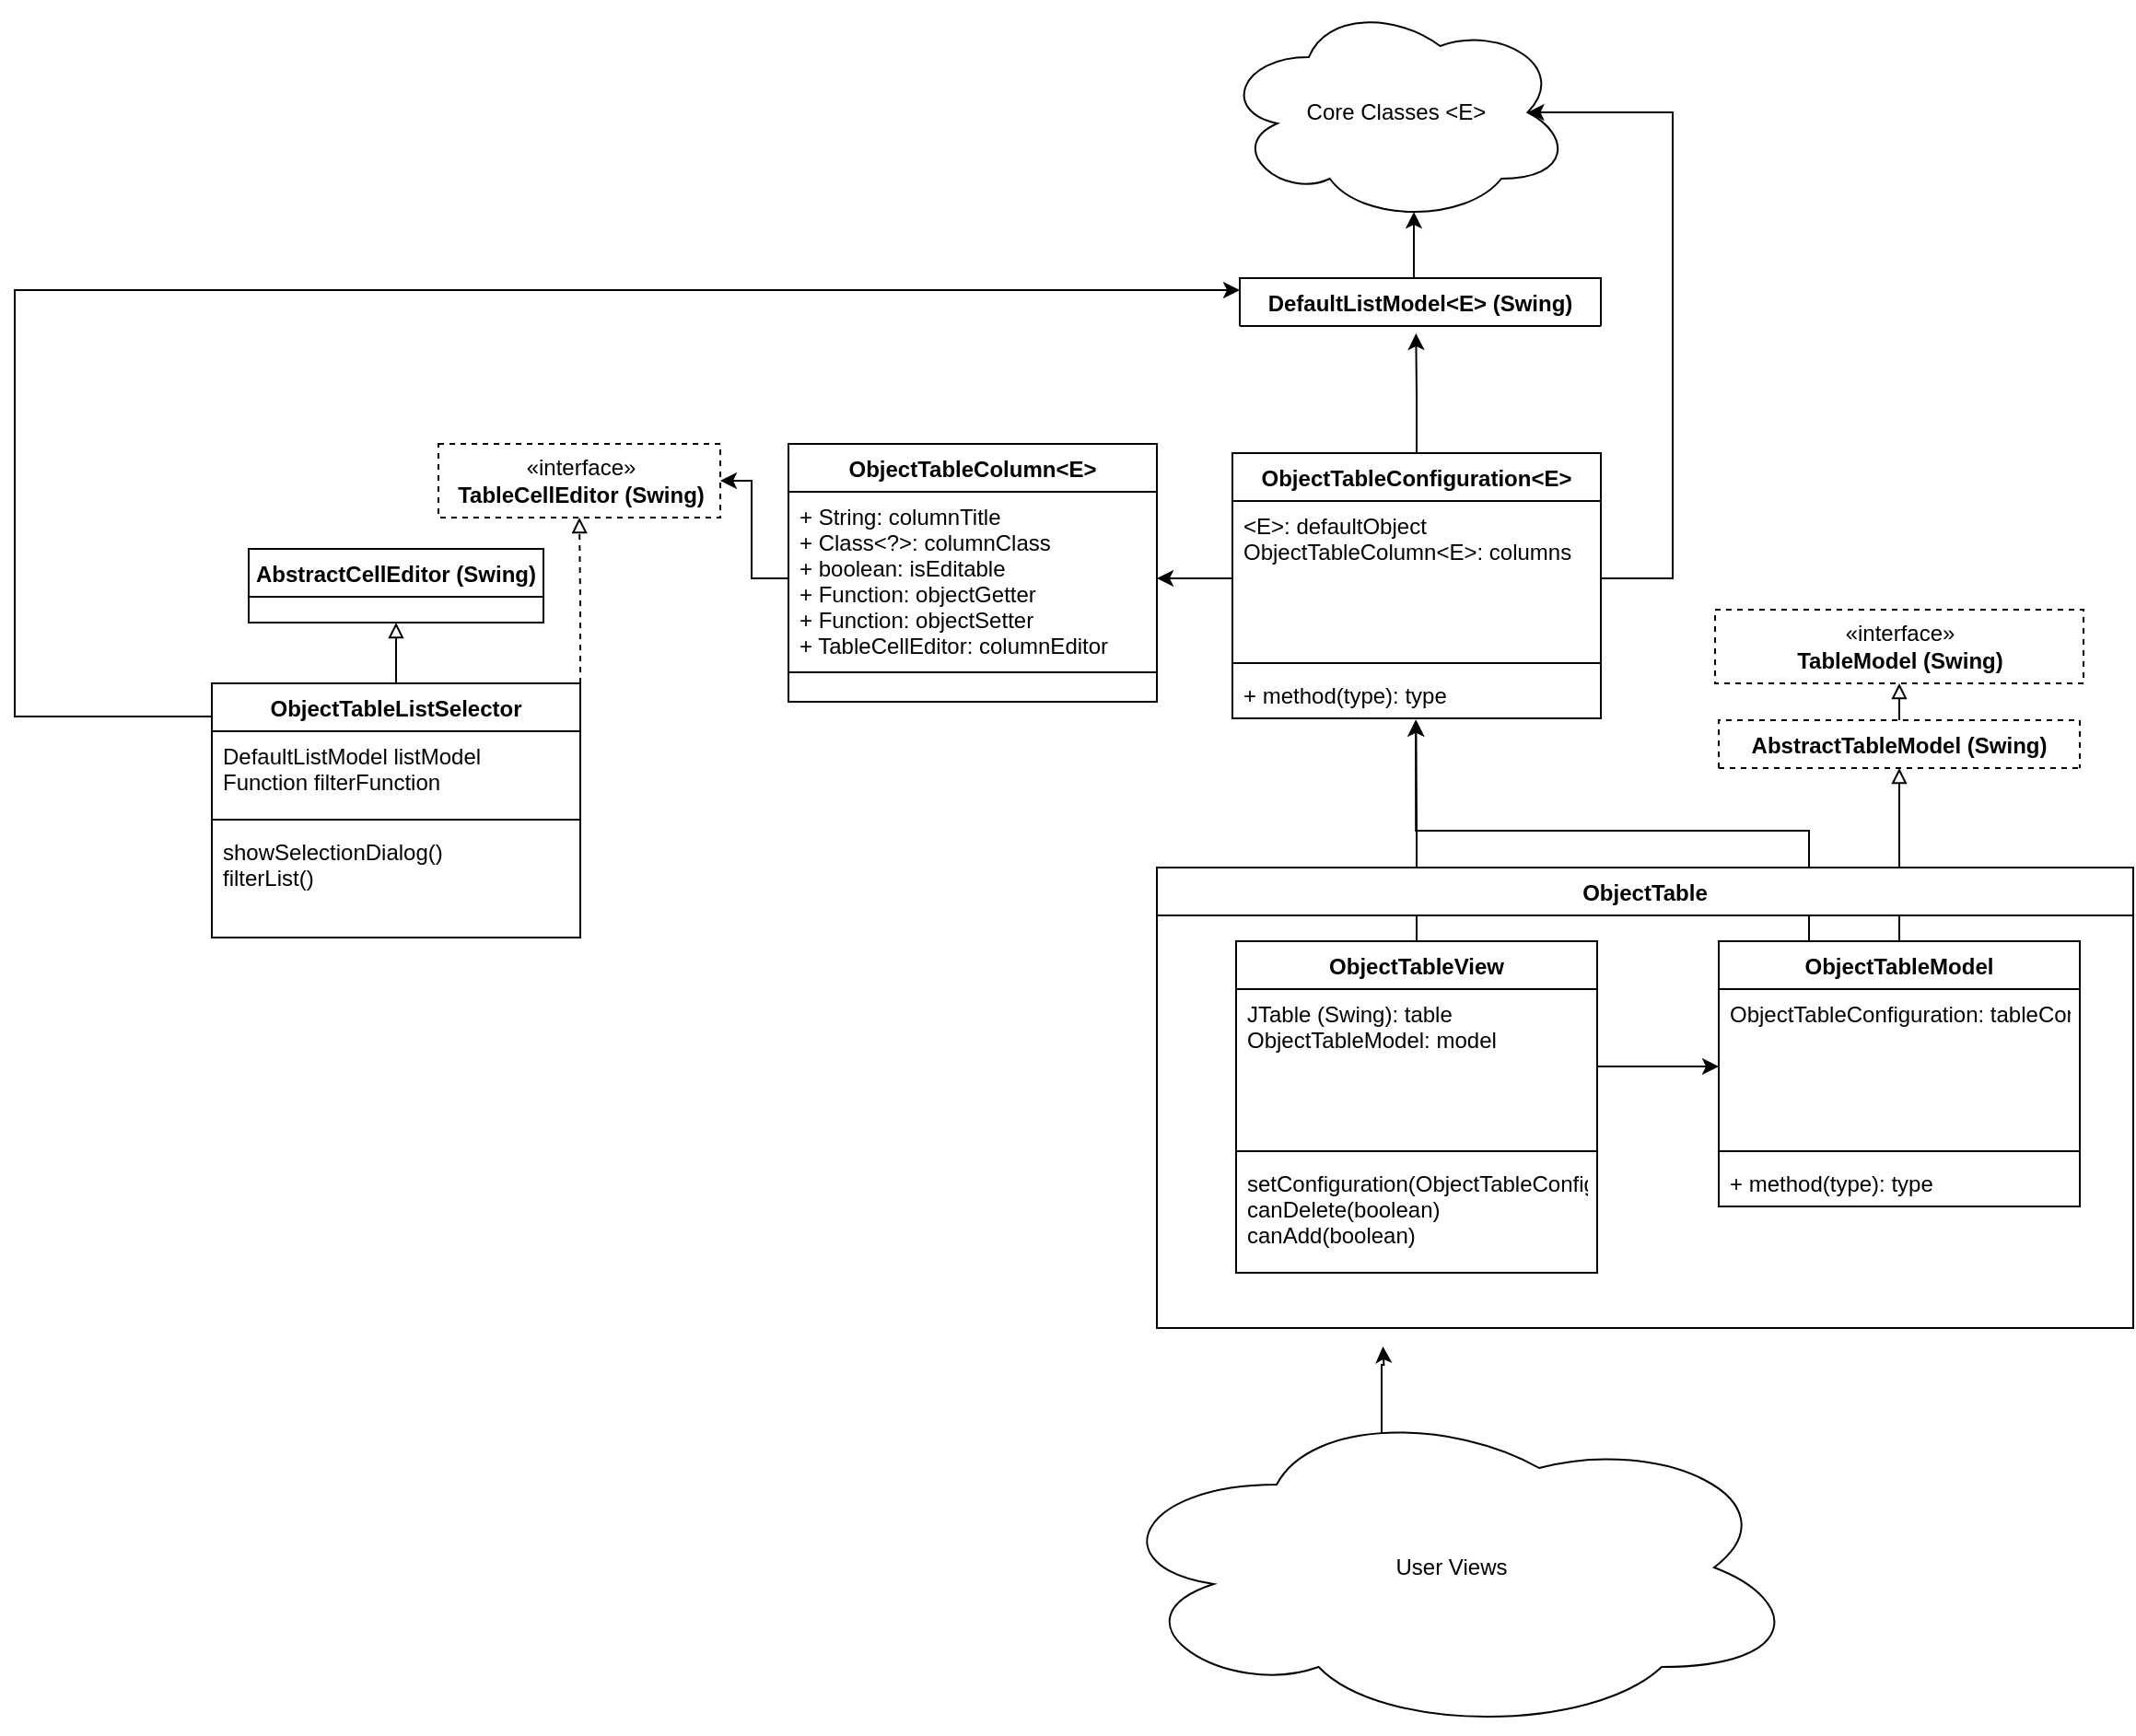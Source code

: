 <mxfile version="12.7.3" type="github">
  <diagram id="yR2Gor9ruamAWIbCoqqN" name="Page-1">
    <mxGraphModel dx="2893" dy="791" grid="1" gridSize="10" guides="1" tooltips="1" connect="1" arrows="1" fold="1" page="1" pageScale="1" pageWidth="827" pageHeight="1169" math="0" shadow="0">
      <root>
        <mxCell id="0" />
        <mxCell id="1" parent="0" />
        <mxCell id="JNVVw3jcgGkLt60qgmyi-7" value="Core Classes &amp;lt;E&amp;gt;" style="ellipse;shape=cloud;whiteSpace=wrap;html=1;" vertex="1" parent="1">
          <mxGeometry x="-255" y="40" width="190" height="120" as="geometry" />
        </mxCell>
        <mxCell id="JNVVw3jcgGkLt60qgmyi-88" style="edgeStyle=orthogonalEdgeStyle;rounded=0;orthogonalLoop=1;jettySize=auto;html=1;exitX=0.5;exitY=0;exitDx=0;exitDy=0;entryX=0.55;entryY=0.95;entryDx=0;entryDy=0;entryPerimeter=0;startArrow=none;startFill=0;endArrow=classic;endFill=1;" edge="1" parent="1" source="JNVVw3jcgGkLt60qgmyi-12" target="JNVVw3jcgGkLt60qgmyi-7">
          <mxGeometry relative="1" as="geometry" />
        </mxCell>
        <mxCell id="JNVVw3jcgGkLt60qgmyi-12" value="DefaultListModel&lt;E&gt; (Swing)" style="swimlane;fontStyle=1;align=center;verticalAlign=top;childLayout=stackLayout;horizontal=1;startSize=26;horizontalStack=0;resizeParent=1;resizeParentMax=0;resizeLast=0;collapsible=1;marginBottom=0;" vertex="1" collapsed="1" parent="1">
          <mxGeometry x="-245" y="190" width="196" height="26" as="geometry">
            <mxRectangle x="310" y="170" width="160" height="86" as="alternateBounds" />
          </mxGeometry>
        </mxCell>
        <mxCell id="JNVVw3jcgGkLt60qgmyi-13" value="." style="text;strokeColor=none;fillColor=none;align=left;verticalAlign=top;spacingLeft=4;spacingRight=4;overflow=hidden;rotatable=0;points=[[0,0.5],[1,0.5]];portConstraint=eastwest;" vertex="1" parent="JNVVw3jcgGkLt60qgmyi-12">
          <mxGeometry y="26" width="196" height="26" as="geometry" />
        </mxCell>
        <mxCell id="JNVVw3jcgGkLt60qgmyi-14" value="" style="line;strokeWidth=1;fillColor=none;align=left;verticalAlign=middle;spacingTop=-1;spacingLeft=3;spacingRight=3;rotatable=0;labelPosition=right;points=[];portConstraint=eastwest;" vertex="1" parent="JNVVw3jcgGkLt60qgmyi-12">
          <mxGeometry y="52" width="196" height="8" as="geometry" />
        </mxCell>
        <mxCell id="JNVVw3jcgGkLt60qgmyi-15" value="." style="text;strokeColor=none;fillColor=none;align=left;verticalAlign=top;spacingLeft=4;spacingRight=4;overflow=hidden;rotatable=0;points=[[0,0.5],[1,0.5]];portConstraint=eastwest;" vertex="1" parent="JNVVw3jcgGkLt60qgmyi-12">
          <mxGeometry y="60" width="196" height="26" as="geometry" />
        </mxCell>
        <mxCell id="JNVVw3jcgGkLt60qgmyi-25" value="ObjectTableColumn&lt;E&gt;" style="swimlane;fontStyle=1;align=center;verticalAlign=top;childLayout=stackLayout;horizontal=1;startSize=26;horizontalStack=0;resizeParent=1;resizeParentMax=0;resizeLast=0;collapsible=1;marginBottom=0;" vertex="1" parent="1">
          <mxGeometry x="-490" y="280" width="200" height="140" as="geometry" />
        </mxCell>
        <mxCell id="JNVVw3jcgGkLt60qgmyi-26" value="+ String: columnTitle&#xa;+ Class&lt;?&gt;: columnClass&#xa;+ boolean: isEditable&#xa;+ Function: objectGetter&#xa;+ Function: objectSetter&#xa;+ TableCellEditor: columnEditor&#xa;" style="text;strokeColor=none;fillColor=none;align=left;verticalAlign=top;spacingLeft=4;spacingRight=4;overflow=hidden;rotatable=0;points=[[0,0.5],[1,0.5]];portConstraint=eastwest;" vertex="1" parent="JNVVw3jcgGkLt60qgmyi-25">
          <mxGeometry y="26" width="200" height="94" as="geometry" />
        </mxCell>
        <mxCell id="JNVVw3jcgGkLt60qgmyi-27" value="" style="line;strokeWidth=1;fillColor=none;align=left;verticalAlign=middle;spacingTop=-1;spacingLeft=3;spacingRight=3;rotatable=0;labelPosition=right;points=[];portConstraint=eastwest;" vertex="1" parent="JNVVw3jcgGkLt60qgmyi-25">
          <mxGeometry y="120" width="200" height="8" as="geometry" />
        </mxCell>
        <mxCell id="JNVVw3jcgGkLt60qgmyi-28" value="." style="text;strokeColor=none;fillColor=none;align=left;verticalAlign=top;spacingLeft=4;spacingRight=4;overflow=hidden;rotatable=0;points=[[0,0.5],[1,0.5]];portConstraint=eastwest;" vertex="1" parent="JNVVw3jcgGkLt60qgmyi-25">
          <mxGeometry y="128" width="200" height="12" as="geometry" />
        </mxCell>
        <mxCell id="JNVVw3jcgGkLt60qgmyi-86" style="edgeStyle=orthogonalEdgeStyle;rounded=0;orthogonalLoop=1;jettySize=auto;html=1;exitX=0.5;exitY=0;exitDx=0;exitDy=0;startArrow=none;startFill=0;endArrow=classic;endFill=1;" edge="1" parent="1" source="JNVVw3jcgGkLt60qgmyi-29">
          <mxGeometry relative="1" as="geometry">
            <mxPoint x="-149.353" y="220" as="targetPoint" />
          </mxGeometry>
        </mxCell>
        <mxCell id="JNVVw3jcgGkLt60qgmyi-29" value="ObjectTableConfiguration&lt;E&gt;" style="swimlane;fontStyle=1;align=center;verticalAlign=top;childLayout=stackLayout;horizontal=1;startSize=26;horizontalStack=0;resizeParent=1;resizeParentMax=0;resizeLast=0;collapsible=1;marginBottom=0;" vertex="1" parent="1">
          <mxGeometry x="-249" y="285" width="200" height="144" as="geometry" />
        </mxCell>
        <mxCell id="JNVVw3jcgGkLt60qgmyi-30" value="&lt;E&gt;: defaultObject&#xa;ObjectTableColumn&lt;E&gt;: columns&#xa;" style="text;strokeColor=none;fillColor=none;align=left;verticalAlign=top;spacingLeft=4;spacingRight=4;overflow=hidden;rotatable=0;points=[[0,0.5],[1,0.5]];portConstraint=eastwest;" vertex="1" parent="JNVVw3jcgGkLt60qgmyi-29">
          <mxGeometry y="26" width="200" height="84" as="geometry" />
        </mxCell>
        <mxCell id="JNVVw3jcgGkLt60qgmyi-31" value="" style="line;strokeWidth=1;fillColor=none;align=left;verticalAlign=middle;spacingTop=-1;spacingLeft=3;spacingRight=3;rotatable=0;labelPosition=right;points=[];portConstraint=eastwest;" vertex="1" parent="JNVVw3jcgGkLt60qgmyi-29">
          <mxGeometry y="110" width="200" height="8" as="geometry" />
        </mxCell>
        <mxCell id="JNVVw3jcgGkLt60qgmyi-32" value="+ method(type): type" style="text;strokeColor=none;fillColor=none;align=left;verticalAlign=top;spacingLeft=4;spacingRight=4;overflow=hidden;rotatable=0;points=[[0,0.5],[1,0.5]];portConstraint=eastwest;" vertex="1" parent="JNVVw3jcgGkLt60qgmyi-29">
          <mxGeometry y="118" width="200" height="26" as="geometry" />
        </mxCell>
        <mxCell id="JNVVw3jcgGkLt60qgmyi-33" value="«interface»&lt;br&gt;&lt;b&gt;TableModel (Swing)&lt;/b&gt;" style="html=1;dashed=1;" vertex="1" parent="1">
          <mxGeometry x="13" y="370" width="200" height="40" as="geometry" />
        </mxCell>
        <mxCell id="JNVVw3jcgGkLt60qgmyi-42" style="edgeStyle=orthogonalEdgeStyle;rounded=0;orthogonalLoop=1;jettySize=auto;html=1;exitX=0.5;exitY=0;exitDx=0;exitDy=0;entryX=0.5;entryY=1;entryDx=0;entryDy=0;endArrow=block;endFill=0;" edge="1" parent="1" source="JNVVw3jcgGkLt60qgmyi-38" target="JNVVw3jcgGkLt60qgmyi-33">
          <mxGeometry relative="1" as="geometry" />
        </mxCell>
        <mxCell id="JNVVw3jcgGkLt60qgmyi-38" value="AbstractTableModel (Swing)" style="swimlane;fontStyle=1;align=center;verticalAlign=top;childLayout=stackLayout;horizontal=1;startSize=26;horizontalStack=0;resizeParent=1;resizeParentMax=0;resizeLast=0;collapsible=1;marginBottom=0;dashed=1;" vertex="1" collapsed="1" parent="1">
          <mxGeometry x="15" y="430" width="196" height="26" as="geometry">
            <mxRectangle x="310" y="170" width="160" height="86" as="alternateBounds" />
          </mxGeometry>
        </mxCell>
        <mxCell id="JNVVw3jcgGkLt60qgmyi-39" value="." style="text;strokeColor=none;fillColor=none;align=left;verticalAlign=top;spacingLeft=4;spacingRight=4;overflow=hidden;rotatable=0;points=[[0,0.5],[1,0.5]];portConstraint=eastwest;" vertex="1" parent="JNVVw3jcgGkLt60qgmyi-38">
          <mxGeometry y="26" width="196" height="26" as="geometry" />
        </mxCell>
        <mxCell id="JNVVw3jcgGkLt60qgmyi-40" value="" style="line;strokeWidth=1;fillColor=none;align=left;verticalAlign=middle;spacingTop=-1;spacingLeft=3;spacingRight=3;rotatable=0;labelPosition=right;points=[];portConstraint=eastwest;" vertex="1" parent="JNVVw3jcgGkLt60qgmyi-38">
          <mxGeometry y="52" width="196" height="8" as="geometry" />
        </mxCell>
        <mxCell id="JNVVw3jcgGkLt60qgmyi-41" value="." style="text;strokeColor=none;fillColor=none;align=left;verticalAlign=top;spacingLeft=4;spacingRight=4;overflow=hidden;rotatable=0;points=[[0,0.5],[1,0.5]];portConstraint=eastwest;" vertex="1" parent="JNVVw3jcgGkLt60qgmyi-38">
          <mxGeometry y="60" width="196" height="26" as="geometry" />
        </mxCell>
        <mxCell id="JNVVw3jcgGkLt60qgmyi-47" style="edgeStyle=orthogonalEdgeStyle;rounded=0;orthogonalLoop=1;jettySize=auto;html=1;exitX=0.5;exitY=0;exitDx=0;exitDy=0;entryX=0.5;entryY=1;entryDx=0;entryDy=0;endArrow=block;endFill=0;" edge="1" parent="1" source="JNVVw3jcgGkLt60qgmyi-43" target="JNVVw3jcgGkLt60qgmyi-38">
          <mxGeometry relative="1" as="geometry" />
        </mxCell>
        <mxCell id="JNVVw3jcgGkLt60qgmyi-90" style="edgeStyle=orthogonalEdgeStyle;rounded=0;orthogonalLoop=1;jettySize=auto;html=1;exitX=0.25;exitY=0;exitDx=0;exitDy=0;entryX=0.498;entryY=1.029;entryDx=0;entryDy=0;entryPerimeter=0;startArrow=none;startFill=0;endArrow=classic;endFill=1;" edge="1" parent="1" source="JNVVw3jcgGkLt60qgmyi-43" target="JNVVw3jcgGkLt60qgmyi-32">
          <mxGeometry relative="1" as="geometry">
            <Array as="points">
              <mxPoint x="64" y="490" />
              <mxPoint x="-149" y="490" />
            </Array>
          </mxGeometry>
        </mxCell>
        <mxCell id="JNVVw3jcgGkLt60qgmyi-43" value="ObjectTableModel" style="swimlane;fontStyle=1;align=center;verticalAlign=top;childLayout=stackLayout;horizontal=1;startSize=26;horizontalStack=0;resizeParent=1;resizeParentMax=0;resizeLast=0;collapsible=1;marginBottom=0;" vertex="1" parent="1">
          <mxGeometry x="15" y="550" width="196" height="144" as="geometry" />
        </mxCell>
        <mxCell id="JNVVw3jcgGkLt60qgmyi-44" value="ObjectTableConfiguration: tableConfig" style="text;strokeColor=none;fillColor=none;align=left;verticalAlign=top;spacingLeft=4;spacingRight=4;overflow=hidden;rotatable=0;points=[[0,0.5],[1,0.5]];portConstraint=eastwest;" vertex="1" parent="JNVVw3jcgGkLt60qgmyi-43">
          <mxGeometry y="26" width="196" height="84" as="geometry" />
        </mxCell>
        <mxCell id="JNVVw3jcgGkLt60qgmyi-45" value="" style="line;strokeWidth=1;fillColor=none;align=left;verticalAlign=middle;spacingTop=-1;spacingLeft=3;spacingRight=3;rotatable=0;labelPosition=right;points=[];portConstraint=eastwest;" vertex="1" parent="JNVVw3jcgGkLt60qgmyi-43">
          <mxGeometry y="110" width="196" height="8" as="geometry" />
        </mxCell>
        <mxCell id="JNVVw3jcgGkLt60qgmyi-46" value="+ method(type): type" style="text;strokeColor=none;fillColor=none;align=left;verticalAlign=top;spacingLeft=4;spacingRight=4;overflow=hidden;rotatable=0;points=[[0,0.5],[1,0.5]];portConstraint=eastwest;" vertex="1" parent="JNVVw3jcgGkLt60qgmyi-43">
          <mxGeometry y="118" width="196" height="26" as="geometry" />
        </mxCell>
        <mxCell id="JNVVw3jcgGkLt60qgmyi-97" style="edgeStyle=orthogonalEdgeStyle;rounded=0;orthogonalLoop=1;jettySize=auto;html=1;exitX=0.5;exitY=0;exitDx=0;exitDy=0;entryX=0.498;entryY=1.029;entryDx=0;entryDy=0;entryPerimeter=0;startArrow=none;startFill=0;endArrow=classic;endFill=1;" edge="1" parent="1" source="JNVVw3jcgGkLt60qgmyi-52" target="JNVVw3jcgGkLt60qgmyi-32">
          <mxGeometry relative="1" as="geometry" />
        </mxCell>
        <mxCell id="JNVVw3jcgGkLt60qgmyi-52" value="ObjectTableView" style="swimlane;fontStyle=1;align=center;verticalAlign=top;childLayout=stackLayout;horizontal=1;startSize=26;horizontalStack=0;resizeParent=1;resizeParentMax=0;resizeLast=0;collapsible=1;marginBottom=0;" vertex="1" parent="1">
          <mxGeometry x="-247" y="550" width="196" height="180" as="geometry" />
        </mxCell>
        <mxCell id="JNVVw3jcgGkLt60qgmyi-53" value="JTable (Swing): table&#xa;ObjectTableModel: model" style="text;strokeColor=none;fillColor=none;align=left;verticalAlign=top;spacingLeft=4;spacingRight=4;overflow=hidden;rotatable=0;points=[[0,0.5],[1,0.5]];portConstraint=eastwest;" vertex="1" parent="JNVVw3jcgGkLt60qgmyi-52">
          <mxGeometry y="26" width="196" height="84" as="geometry" />
        </mxCell>
        <mxCell id="JNVVw3jcgGkLt60qgmyi-54" value="" style="line;strokeWidth=1;fillColor=none;align=left;verticalAlign=middle;spacingTop=-1;spacingLeft=3;spacingRight=3;rotatable=0;labelPosition=right;points=[];portConstraint=eastwest;" vertex="1" parent="JNVVw3jcgGkLt60qgmyi-52">
          <mxGeometry y="110" width="196" height="8" as="geometry" />
        </mxCell>
        <mxCell id="JNVVw3jcgGkLt60qgmyi-55" value="setConfiguration(ObjectTableConfig)&#xa;canDelete(boolean)&#xa;canAdd(boolean)" style="text;strokeColor=none;fillColor=none;align=left;verticalAlign=top;spacingLeft=4;spacingRight=4;overflow=hidden;rotatable=0;points=[[0,0.5],[1,0.5]];portConstraint=eastwest;" vertex="1" parent="JNVVw3jcgGkLt60qgmyi-52">
          <mxGeometry y="118" width="196" height="62" as="geometry" />
        </mxCell>
        <mxCell id="JNVVw3jcgGkLt60qgmyi-59" value="" style="group" vertex="1" connectable="0" parent="1">
          <mxGeometry x="-730" y="280" width="203" height="200" as="geometry" />
        </mxCell>
        <mxCell id="JNVVw3jcgGkLt60qgmyi-11" value="«interface»&lt;br&gt;&lt;b&gt;TableCellEditor (Swing)&lt;/b&gt;" style="html=1;dashed=1;" vertex="1" parent="JNVVw3jcgGkLt60qgmyi-59">
          <mxGeometry x="50" width="153" height="40" as="geometry" />
        </mxCell>
        <mxCell id="JNVVw3jcgGkLt60qgmyi-24" style="edgeStyle=orthogonalEdgeStyle;rounded=0;orthogonalLoop=1;jettySize=auto;html=1;exitX=1;exitY=0;exitDx=0;exitDy=0;entryX=0.5;entryY=1;entryDx=0;entryDy=0;endArrow=block;endFill=0;dashed=1;" edge="1" parent="JNVVw3jcgGkLt60qgmyi-59" source="JNVVw3jcgGkLt60qgmyi-16" target="JNVVw3jcgGkLt60qgmyi-11">
          <mxGeometry relative="1" as="geometry" />
        </mxCell>
        <mxCell id="JNVVw3jcgGkLt60qgmyi-16" value="ObjectTableListSelector" style="swimlane;fontStyle=1;align=center;verticalAlign=top;childLayout=stackLayout;horizontal=1;startSize=26;horizontalStack=0;resizeParent=1;resizeParentMax=0;resizeLast=0;collapsible=1;marginBottom=0;" vertex="1" parent="JNVVw3jcgGkLt60qgmyi-59">
          <mxGeometry x="-73" y="130" width="200" height="138" as="geometry" />
        </mxCell>
        <mxCell id="JNVVw3jcgGkLt60qgmyi-17" value="DefaultListModel listModel&#xa;Function filterFunction" style="text;strokeColor=none;fillColor=none;align=left;verticalAlign=top;spacingLeft=4;spacingRight=4;overflow=hidden;rotatable=0;points=[[0,0.5],[1,0.5]];portConstraint=eastwest;" vertex="1" parent="JNVVw3jcgGkLt60qgmyi-16">
          <mxGeometry y="26" width="200" height="44" as="geometry" />
        </mxCell>
        <mxCell id="JNVVw3jcgGkLt60qgmyi-18" value="" style="line;strokeWidth=1;fillColor=none;align=left;verticalAlign=middle;spacingTop=-1;spacingLeft=3;spacingRight=3;rotatable=0;labelPosition=right;points=[];portConstraint=eastwest;" vertex="1" parent="JNVVw3jcgGkLt60qgmyi-16">
          <mxGeometry y="70" width="200" height="8" as="geometry" />
        </mxCell>
        <mxCell id="JNVVw3jcgGkLt60qgmyi-19" value="showSelectionDialog()&#xa;filterList()" style="text;strokeColor=none;fillColor=none;align=left;verticalAlign=top;spacingLeft=4;spacingRight=4;overflow=hidden;rotatable=0;points=[[0,0.5],[1,0.5]];portConstraint=eastwest;" vertex="1" parent="JNVVw3jcgGkLt60qgmyi-16">
          <mxGeometry y="78" width="200" height="60" as="geometry" />
        </mxCell>
        <mxCell id="JNVVw3jcgGkLt60qgmyi-77" style="edgeStyle=orthogonalEdgeStyle;rounded=0;orthogonalLoop=1;jettySize=auto;html=1;exitX=1;exitY=0.5;exitDx=0;exitDy=0;entryX=0;entryY=0.5;entryDx=0;entryDy=0;startArrow=none;startFill=0;endArrow=classic;endFill=1;" edge="1" parent="1" source="JNVVw3jcgGkLt60qgmyi-53" target="JNVVw3jcgGkLt60qgmyi-44">
          <mxGeometry relative="1" as="geometry" />
        </mxCell>
        <mxCell id="JNVVw3jcgGkLt60qgmyi-82" style="edgeStyle=orthogonalEdgeStyle;rounded=0;orthogonalLoop=1;jettySize=auto;html=1;exitX=0;exitY=0.5;exitDx=0;exitDy=0;entryX=1;entryY=0.5;entryDx=0;entryDy=0;startArrow=none;startFill=0;endArrow=classic;endFill=1;" edge="1" parent="1" source="JNVVw3jcgGkLt60qgmyi-26" target="JNVVw3jcgGkLt60qgmyi-11">
          <mxGeometry relative="1" as="geometry" />
        </mxCell>
        <mxCell id="JNVVw3jcgGkLt60qgmyi-85" style="edgeStyle=orthogonalEdgeStyle;rounded=0;orthogonalLoop=1;jettySize=auto;html=1;startArrow=none;startFill=0;endArrow=classic;endFill=1;" edge="1" parent="1" source="JNVVw3jcgGkLt60qgmyi-30" target="JNVVw3jcgGkLt60qgmyi-26">
          <mxGeometry relative="1" as="geometry" />
        </mxCell>
        <mxCell id="JNVVw3jcgGkLt60qgmyi-98" style="edgeStyle=orthogonalEdgeStyle;rounded=0;orthogonalLoop=1;jettySize=auto;html=1;exitX=1;exitY=0.5;exitDx=0;exitDy=0;entryX=0.875;entryY=0.5;entryDx=0;entryDy=0;entryPerimeter=0;startArrow=none;startFill=0;endArrow=classic;endFill=1;" edge="1" parent="1" source="JNVVw3jcgGkLt60qgmyi-30" target="JNVVw3jcgGkLt60qgmyi-7">
          <mxGeometry relative="1" as="geometry">
            <Array as="points">
              <mxPoint x="-10" y="353" />
              <mxPoint x="-10" y="100" />
            </Array>
          </mxGeometry>
        </mxCell>
        <mxCell id="JNVVw3jcgGkLt60qgmyi-130" style="edgeStyle=orthogonalEdgeStyle;rounded=0;orthogonalLoop=1;jettySize=auto;html=1;exitX=0.4;exitY=0.1;exitDx=0;exitDy=0;exitPerimeter=0;startArrow=none;startFill=0;endArrow=classic;endFill=1;" edge="1" parent="1" source="JNVVw3jcgGkLt60qgmyi-113">
          <mxGeometry relative="1" as="geometry">
            <mxPoint x="-167.286" y="770.0" as="targetPoint" />
          </mxGeometry>
        </mxCell>
        <mxCell id="JNVVw3jcgGkLt60qgmyi-113" value="User Views" style="ellipse;shape=cloud;whiteSpace=wrap;html=1;" vertex="1" parent="1">
          <mxGeometry x="-320" y="800" width="380" height="180" as="geometry" />
        </mxCell>
        <mxCell id="JNVVw3jcgGkLt60qgmyi-116" value="ObjectTable" style="swimlane;fontStyle=1;childLayout=stackLayout;horizontal=1;startSize=26;fillColor=#ffffff;horizontalStack=0;resizeParent=1;resizeParentMax=0;resizeLast=0;collapsible=1;marginBottom=0;" vertex="1" parent="1">
          <mxGeometry x="-290" y="510" width="530" height="250" as="geometry" />
        </mxCell>
        <mxCell id="JNVVw3jcgGkLt60qgmyi-122" value="AbstractCellEditor (Swing)" style="swimlane;fontStyle=1;align=center;verticalAlign=top;childLayout=stackLayout;horizontal=1;startSize=26;horizontalStack=0;resizeParent=1;resizeParentMax=0;resizeLast=0;collapsible=1;marginBottom=0;" vertex="1" collapsed="1" parent="1">
          <mxGeometry x="-783" y="337" width="160" height="40" as="geometry">
            <mxRectangle x="310" y="170" width="160" height="86" as="alternateBounds" />
          </mxGeometry>
        </mxCell>
        <mxCell id="JNVVw3jcgGkLt60qgmyi-123" value="." style="text;strokeColor=none;fillColor=none;align=left;verticalAlign=top;spacingLeft=4;spacingRight=4;overflow=hidden;rotatable=0;points=[[0,0.5],[1,0.5]];portConstraint=eastwest;" vertex="1" parent="JNVVw3jcgGkLt60qgmyi-122">
          <mxGeometry y="26" width="160" height="26" as="geometry" />
        </mxCell>
        <mxCell id="JNVVw3jcgGkLt60qgmyi-124" value="" style="line;strokeWidth=1;fillColor=none;align=left;verticalAlign=middle;spacingTop=-1;spacingLeft=3;spacingRight=3;rotatable=0;labelPosition=right;points=[];portConstraint=eastwest;" vertex="1" parent="JNVVw3jcgGkLt60qgmyi-122">
          <mxGeometry y="52" width="160" height="8" as="geometry" />
        </mxCell>
        <mxCell id="JNVVw3jcgGkLt60qgmyi-125" value="." style="text;strokeColor=none;fillColor=none;align=left;verticalAlign=top;spacingLeft=4;spacingRight=4;overflow=hidden;rotatable=0;points=[[0,0.5],[1,0.5]];portConstraint=eastwest;" vertex="1" parent="JNVVw3jcgGkLt60qgmyi-122">
          <mxGeometry y="60" width="160" height="26" as="geometry" />
        </mxCell>
        <mxCell id="JNVVw3jcgGkLt60qgmyi-127" style="edgeStyle=orthogonalEdgeStyle;rounded=0;orthogonalLoop=1;jettySize=auto;html=1;exitX=0.5;exitY=0;exitDx=0;exitDy=0;entryX=0.5;entryY=1;entryDx=0;entryDy=0;startArrow=none;startFill=0;endArrow=block;endFill=0;" edge="1" parent="1" source="JNVVw3jcgGkLt60qgmyi-16" target="JNVVw3jcgGkLt60qgmyi-122">
          <mxGeometry relative="1" as="geometry" />
        </mxCell>
        <mxCell id="JNVVw3jcgGkLt60qgmyi-129" style="edgeStyle=orthogonalEdgeStyle;rounded=0;orthogonalLoop=1;jettySize=auto;html=1;exitX=0;exitY=0.5;exitDx=0;exitDy=0;entryX=0;entryY=0.25;entryDx=0;entryDy=0;startArrow=none;startFill=0;endArrow=classic;endFill=1;" edge="1" parent="1" source="JNVVw3jcgGkLt60qgmyi-17" target="JNVVw3jcgGkLt60qgmyi-12">
          <mxGeometry relative="1" as="geometry">
            <Array as="points">
              <mxPoint x="-910" y="428" />
              <mxPoint x="-910" y="197" />
            </Array>
          </mxGeometry>
        </mxCell>
      </root>
    </mxGraphModel>
  </diagram>
</mxfile>
